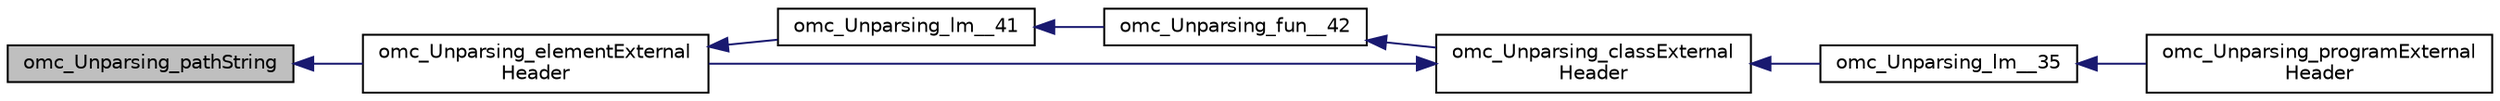 digraph "omc_Unparsing_pathString"
{
  edge [fontname="Helvetica",fontsize="10",labelfontname="Helvetica",labelfontsize="10"];
  node [fontname="Helvetica",fontsize="10",shape=record];
  rankdir="LR";
  Node516 [label="omc_Unparsing_pathString",height=0.2,width=0.4,color="black", fillcolor="grey75", style="filled", fontcolor="black"];
  Node516 -> Node517 [dir="back",color="midnightblue",fontsize="10",style="solid",fontname="Helvetica"];
  Node517 [label="omc_Unparsing_elementExternal\lHeader",height=0.2,width=0.4,color="black", fillcolor="white", style="filled",URL="$da/ddc/_unparsing_8h.html#af7e35eb42130b34ad401aeb96832b89d"];
  Node517 -> Node518 [dir="back",color="midnightblue",fontsize="10",style="solid",fontname="Helvetica"];
  Node518 [label="omc_Unparsing_lm__41",height=0.2,width=0.4,color="black", fillcolor="white", style="filled",URL="$d0/dea/_unparsing_8c.html#a6a556813bb35157a33a2e1b29c4c9af6"];
  Node518 -> Node519 [dir="back",color="midnightblue",fontsize="10",style="solid",fontname="Helvetica"];
  Node519 [label="omc_Unparsing_fun__42",height=0.2,width=0.4,color="black", fillcolor="white", style="filled",URL="$d0/dea/_unparsing_8c.html#a4723e7a309ffdbf538b81157861b63f6"];
  Node519 -> Node520 [dir="back",color="midnightblue",fontsize="10",style="solid",fontname="Helvetica"];
  Node520 [label="omc_Unparsing_classExternal\lHeader",height=0.2,width=0.4,color="black", fillcolor="white", style="filled",URL="$da/ddc/_unparsing_8h.html#a0de99266167751382b0937250c9084a1"];
  Node520 -> Node517 [dir="back",color="midnightblue",fontsize="10",style="solid",fontname="Helvetica"];
  Node520 -> Node521 [dir="back",color="midnightblue",fontsize="10",style="solid",fontname="Helvetica"];
  Node521 [label="omc_Unparsing_lm__35",height=0.2,width=0.4,color="black", fillcolor="white", style="filled",URL="$d0/dea/_unparsing_8c.html#ad7c09988d1489ad83092936650559dd8"];
  Node521 -> Node522 [dir="back",color="midnightblue",fontsize="10",style="solid",fontname="Helvetica"];
  Node522 [label="omc_Unparsing_programExternal\lHeader",height=0.2,width=0.4,color="black", fillcolor="white", style="filled",URL="$da/ddc/_unparsing_8h.html#a8addb3bcaa0d2e5b3ba9b6d98a3528be"];
}

